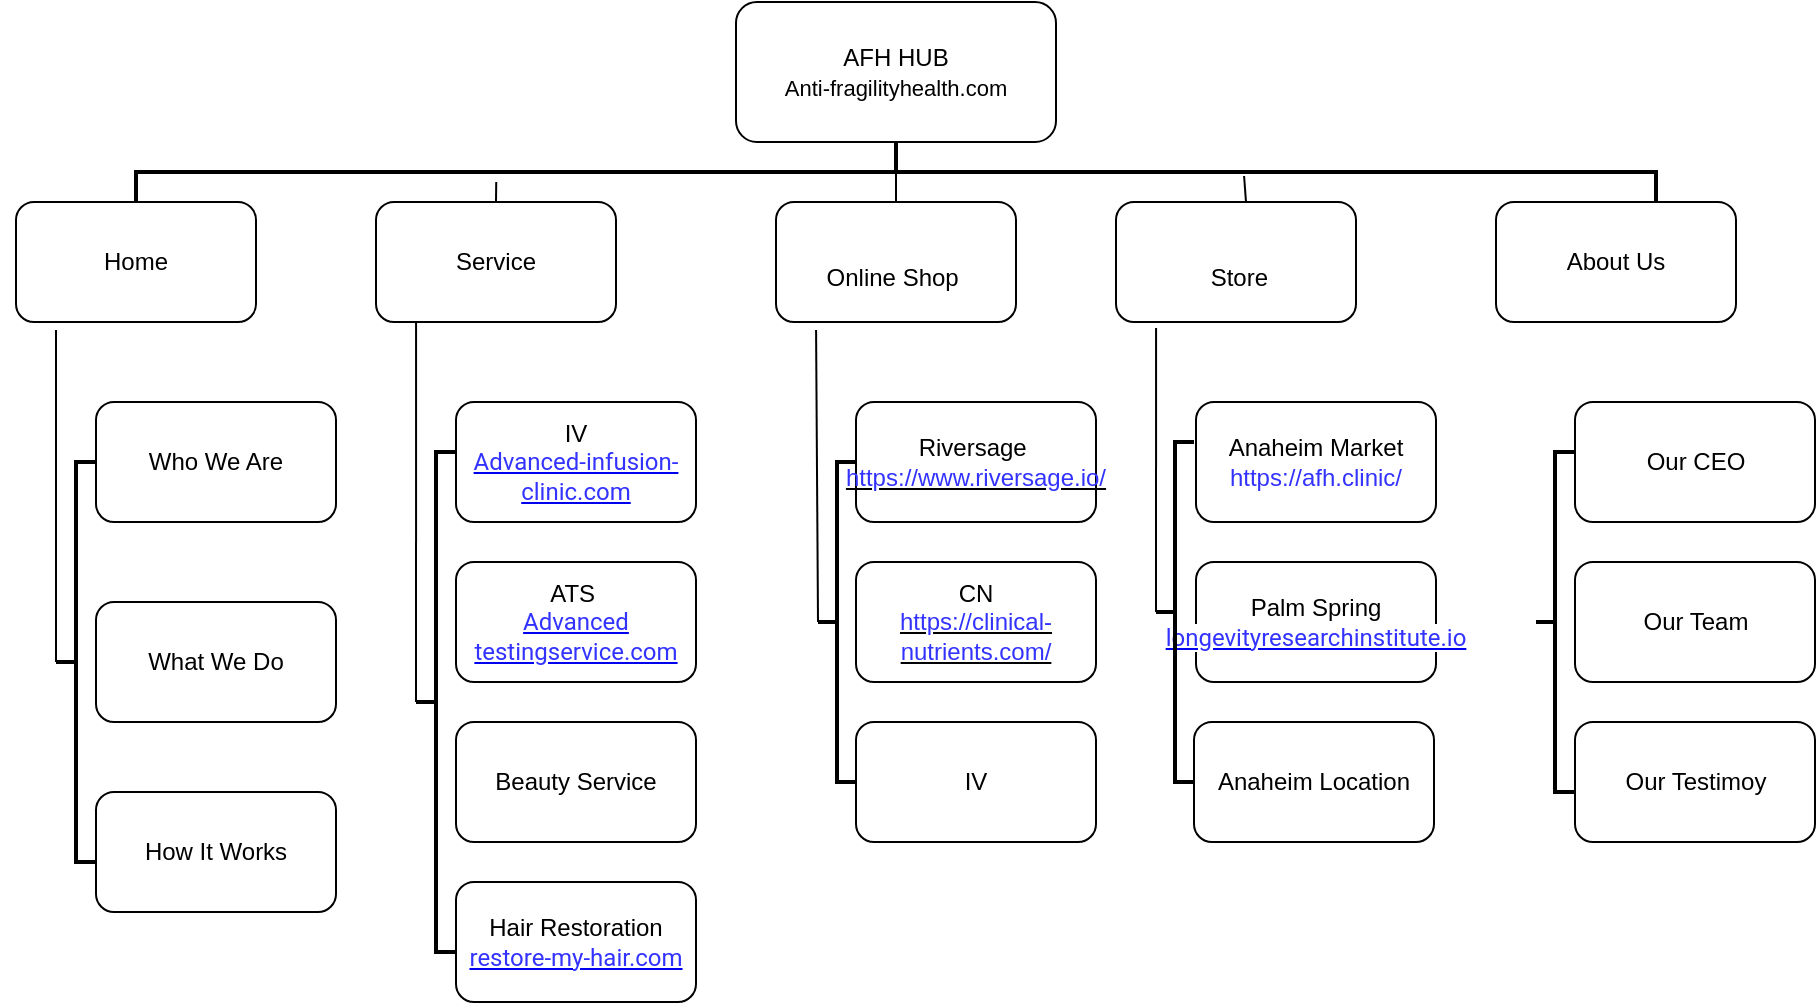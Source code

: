 <mxfile version="14.6.11" type="github">
  <diagram id="C5RBs43oDa-KdzZeNtuy" name="Page-1">
    <mxGraphModel dx="2194" dy="803" grid="1" gridSize="10" guides="1" tooltips="1" connect="1" arrows="1" fold="1" page="1" pageScale="1" pageWidth="827" pageHeight="1169" math="0" shadow="0">
      <root>
        <mxCell id="WIyWlLk6GJQsqaUBKTNV-0" />
        <mxCell id="WIyWlLk6GJQsqaUBKTNV-1" parent="WIyWlLk6GJQsqaUBKTNV-0" />
        <mxCell id="2_5G1RBdNr4jpk5tRKrd-11" value="AFH HUB&lt;br&gt;&lt;span id=&quot;docs-internal-guid-4b5474ac-7fff-267b-f1c0-4c2fcc6487ea&quot;&gt;&lt;span style=&quot;font-family: &amp;#34;arial&amp;#34; ; background-color: transparent ; vertical-align: baseline&quot;&gt;&lt;font style=&quot;font-size: 11px&quot;&gt;Anti-fragilityhealth.com&lt;/font&gt;&lt;/span&gt;&lt;/span&gt;" style="rounded=1;whiteSpace=wrap;html=1;" parent="WIyWlLk6GJQsqaUBKTNV-1" vertex="1">
          <mxGeometry x="170" y="50" width="160" height="70" as="geometry" />
        </mxCell>
        <mxCell id="2_5G1RBdNr4jpk5tRKrd-38" style="edgeStyle=orthogonalEdgeStyle;rounded=0;orthogonalLoop=1;jettySize=auto;html=1;exitX=0;exitY=0.25;exitDx=0;exitDy=0;" parent="WIyWlLk6GJQsqaUBKTNV-1" source="2_5G1RBdNr4jpk5tRKrd-12" edge="1">
          <mxGeometry relative="1" as="geometry">
            <mxPoint x="-180" y="170" as="targetPoint" />
          </mxGeometry>
        </mxCell>
        <mxCell id="2_5G1RBdNr4jpk5tRKrd-12" value="Home" style="rounded=1;whiteSpace=wrap;html=1;" parent="WIyWlLk6GJQsqaUBKTNV-1" vertex="1">
          <mxGeometry x="-190" y="150" width="120" height="60" as="geometry" />
        </mxCell>
        <mxCell id="2_5G1RBdNr4jpk5tRKrd-13" value="Service" style="rounded=1;whiteSpace=wrap;html=1;" parent="WIyWlLk6GJQsqaUBKTNV-1" vertex="1">
          <mxGeometry x="-10" y="150" width="120" height="60" as="geometry" />
        </mxCell>
        <mxCell id="2_5G1RBdNr4jpk5tRKrd-16" value="IV&lt;br&gt;&lt;span id=&quot;docs-internal-guid-74093519-7fff-6f13-1623-3f1fcdc550e6&quot;&gt;&lt;a href=&quot;http://advanced-infusion-clinic.com&quot;&gt;&lt;span style=&quot;font-family: &amp;#34;roboto&amp;#34; , sans-serif ; background-color: rgb(255 , 255 , 255) ; vertical-align: baseline&quot;&gt;&lt;font style=&quot;font-size: 12px&quot; color=&quot;#3333ff&quot;&gt;Advanced-infusion-clinic.com&lt;/font&gt;&lt;/span&gt;&lt;/a&gt;&lt;/span&gt;" style="rounded=1;whiteSpace=wrap;html=1;" parent="WIyWlLk6GJQsqaUBKTNV-1" vertex="1">
          <mxGeometry x="30" y="250" width="120" height="60" as="geometry" />
        </mxCell>
        <mxCell id="2_5G1RBdNr4jpk5tRKrd-19" value="ATS&amp;nbsp;&lt;br&gt;&lt;span id=&quot;docs-internal-guid-89b53afa-7fff-94f8-546f-cf0940425132&quot;&gt;&lt;a href=&quot;http://advancedtestingservice.com&quot;&gt;&lt;span style=&quot;font-family: &amp;#34;roboto&amp;#34; , sans-serif ; background-color: rgb(255 , 255 , 255) ; vertical-align: baseline&quot;&gt;&lt;font color=&quot;#3333ff&quot;&gt;Advanced&lt;br&gt;testingservice.com&lt;/font&gt;&lt;/span&gt;&lt;/a&gt;&lt;/span&gt;" style="rounded=1;whiteSpace=wrap;html=1;" parent="WIyWlLk6GJQsqaUBKTNV-1" vertex="1">
          <mxGeometry x="30" y="330" width="120" height="60" as="geometry" />
        </mxCell>
        <mxCell id="2_5G1RBdNr4jpk5tRKrd-20" value="Beauty Service" style="rounded=1;whiteSpace=wrap;html=1;" parent="WIyWlLk6GJQsqaUBKTNV-1" vertex="1">
          <mxGeometry x="30" y="410" width="120" height="60" as="geometry" />
        </mxCell>
        <mxCell id="2_5G1RBdNr4jpk5tRKrd-22" value="Hair Restoration&lt;br&gt;&lt;span id=&quot;docs-internal-guid-0307a542-7fff-520b-4e99-ed72c797a7f6&quot;&gt;&lt;a href=&quot;https://domains.google.com/registrar/restore-my-hair.com?utm_medium=cpc&amp;amp;utm_source=google&amp;amp;authuser=2&amp;amp;_ga=2.26.84802020.162-1324031469.16&quot;&gt;&lt;span style=&quot;font-family: &amp;#34;roboto&amp;#34; , sans-serif ; background-color: rgb(255 , 255 , 255) ; vertical-align: baseline&quot;&gt;&lt;font color=&quot;#3333ff&quot; style=&quot;font-size: 12px&quot;&gt;restore-my-hair.com&lt;/font&gt;&lt;/span&gt;&lt;/a&gt;&lt;/span&gt;" style="rounded=1;whiteSpace=wrap;html=1;" parent="WIyWlLk6GJQsqaUBKTNV-1" vertex="1">
          <mxGeometry x="30" y="490" width="120" height="60" as="geometry" />
        </mxCell>
        <mxCell id="2_5G1RBdNr4jpk5tRKrd-27" value="" style="strokeWidth=2;html=1;shape=mxgraph.flowchart.annotation_2;align=left;labelPosition=right;pointerEvents=1;" parent="WIyWlLk6GJQsqaUBKTNV-1" vertex="1">
          <mxGeometry x="10" y="275" width="20" height="250" as="geometry" />
        </mxCell>
        <mxCell id="2_5G1RBdNr4jpk5tRKrd-28" value="" style="endArrow=none;html=1;entryX=0.167;entryY=1;entryDx=0;entryDy=0;entryPerimeter=0;" parent="WIyWlLk6GJQsqaUBKTNV-1" target="2_5G1RBdNr4jpk5tRKrd-13" edge="1">
          <mxGeometry width="50" height="50" relative="1" as="geometry">
            <mxPoint x="10" y="400" as="sourcePoint" />
            <mxPoint x="-20" y="320" as="targetPoint" />
          </mxGeometry>
        </mxCell>
        <mxCell id="2_5G1RBdNr4jpk5tRKrd-29" value="&lt;br&gt;&amp;nbsp;Store" style="rounded=1;whiteSpace=wrap;html=1;" parent="WIyWlLk6GJQsqaUBKTNV-1" vertex="1">
          <mxGeometry x="360" y="150" width="120" height="60" as="geometry" />
        </mxCell>
        <mxCell id="2_5G1RBdNr4jpk5tRKrd-32" value="Anaheim Market&lt;br&gt;&lt;font color=&quot;#3333ff&quot;&gt;https://afh.clinic/&lt;/font&gt;" style="rounded=1;whiteSpace=wrap;html=1;" parent="WIyWlLk6GJQsqaUBKTNV-1" vertex="1">
          <mxGeometry x="400" y="250" width="120" height="60" as="geometry" />
        </mxCell>
        <mxCell id="2_5G1RBdNr4jpk5tRKrd-33" value="Palm Spring&lt;br&gt;&lt;span id=&quot;docs-internal-guid-2a22f718-7fff-b598-e769-77fea1e44419&quot;&gt;&lt;a href=&quot;https://domains.google.com/registrar/longevityresearchinstitute.io?utm_medium=cpc&amp;amp;utm_source=google&amp;amp;authuser=2&amp;amp;_ga=2.26.84802020.162-1324031469.16&quot;&gt;&lt;span style=&quot;font-family: &amp;#34;roboto&amp;#34; , sans-serif ; background-color: rgb(255 , 255 , 255) ; vertical-align: baseline&quot;&gt;&lt;font style=&quot;font-size: 12px&quot; color=&quot;#3333ff&quot;&gt;longevityresearchinstitute.io&lt;/font&gt;&lt;/span&gt;&lt;/a&gt;&lt;/span&gt;" style="rounded=1;whiteSpace=wrap;html=1;" parent="WIyWlLk6GJQsqaUBKTNV-1" vertex="1">
          <mxGeometry x="400" y="330" width="120" height="60" as="geometry" />
        </mxCell>
        <mxCell id="2_5G1RBdNr4jpk5tRKrd-34" value="" style="strokeWidth=2;html=1;shape=mxgraph.flowchart.annotation_2;align=left;labelPosition=right;pointerEvents=1;" parent="WIyWlLk6GJQsqaUBKTNV-1" vertex="1">
          <mxGeometry x="380" y="270" width="19" height="170" as="geometry" />
        </mxCell>
        <mxCell id="2_5G1RBdNr4jpk5tRKrd-35" value="" style="endArrow=none;html=1;entryX=0.167;entryY=1.05;entryDx=0;entryDy=0;entryPerimeter=0;exitX=0;exitY=0.5;exitDx=0;exitDy=0;exitPerimeter=0;" parent="WIyWlLk6GJQsqaUBKTNV-1" source="2_5G1RBdNr4jpk5tRKrd-34" target="2_5G1RBdNr4jpk5tRKrd-29" edge="1">
          <mxGeometry width="50" height="50" relative="1" as="geometry">
            <mxPoint x="380" y="390" as="sourcePoint" />
            <mxPoint x="560" y="290" as="targetPoint" />
          </mxGeometry>
        </mxCell>
        <mxCell id="2_5G1RBdNr4jpk5tRKrd-36" value="About Us" style="rounded=1;whiteSpace=wrap;html=1;" parent="WIyWlLk6GJQsqaUBKTNV-1" vertex="1">
          <mxGeometry x="550" y="150" width="120" height="60" as="geometry" />
        </mxCell>
        <mxCell id="2_5G1RBdNr4jpk5tRKrd-39" value="" style="strokeWidth=2;html=1;shape=mxgraph.flowchart.annotation_2;align=left;labelPosition=right;pointerEvents=1;direction=south;" parent="WIyWlLk6GJQsqaUBKTNV-1" vertex="1">
          <mxGeometry x="-130" y="120" width="760" height="30" as="geometry" />
        </mxCell>
        <mxCell id="2_5G1RBdNr4jpk5tRKrd-40" value="Anaheim Location" style="rounded=1;whiteSpace=wrap;html=1;" parent="WIyWlLk6GJQsqaUBKTNV-1" vertex="1">
          <mxGeometry x="399" y="410" width="120" height="60" as="geometry" />
        </mxCell>
        <mxCell id="2_5G1RBdNr4jpk5tRKrd-42" value="Our Team" style="rounded=1;whiteSpace=wrap;html=1;" parent="WIyWlLk6GJQsqaUBKTNV-1" vertex="1">
          <mxGeometry x="589.5" y="330" width="120" height="60" as="geometry" />
        </mxCell>
        <mxCell id="2_5G1RBdNr4jpk5tRKrd-46" value="" style="endArrow=none;html=1;exitX=0.567;exitY=0.271;exitDx=0;exitDy=0;exitPerimeter=0;" parent="WIyWlLk6GJQsqaUBKTNV-1" source="2_5G1RBdNr4jpk5tRKrd-39" edge="1">
          <mxGeometry width="50" height="50" relative="1" as="geometry">
            <mxPoint x="410" y="140" as="sourcePoint" />
            <mxPoint x="425" y="150" as="targetPoint" />
          </mxGeometry>
        </mxCell>
        <mxCell id="eybrf7wEPWAlFwgvIAz7-0" value="Who We Are" style="rounded=1;whiteSpace=wrap;html=1;" parent="WIyWlLk6GJQsqaUBKTNV-1" vertex="1">
          <mxGeometry x="-150" y="250" width="120" height="60" as="geometry" />
        </mxCell>
        <mxCell id="eybrf7wEPWAlFwgvIAz7-1" value="What We Do" style="rounded=1;whiteSpace=wrap;html=1;" parent="WIyWlLk6GJQsqaUBKTNV-1" vertex="1">
          <mxGeometry x="-150" y="350" width="120" height="60" as="geometry" />
        </mxCell>
        <mxCell id="eybrf7wEPWAlFwgvIAz7-2" value="How It Works" style="rounded=1;whiteSpace=wrap;html=1;" parent="WIyWlLk6GJQsqaUBKTNV-1" vertex="1">
          <mxGeometry x="-150" y="445" width="120" height="60" as="geometry" />
        </mxCell>
        <mxCell id="eybrf7wEPWAlFwgvIAz7-3" value="" style="strokeWidth=2;html=1;shape=mxgraph.flowchart.annotation_2;align=left;labelPosition=right;pointerEvents=1;" parent="WIyWlLk6GJQsqaUBKTNV-1" vertex="1">
          <mxGeometry x="-170" y="280" width="20" height="200" as="geometry" />
        </mxCell>
        <mxCell id="eybrf7wEPWAlFwgvIAz7-4" value="" style="endArrow=none;html=1;entryX=0;entryY=0.5;entryDx=0;entryDy=0;entryPerimeter=0;" parent="WIyWlLk6GJQsqaUBKTNV-1" target="eybrf7wEPWAlFwgvIAz7-3" edge="1">
          <mxGeometry width="50" height="50" relative="1" as="geometry">
            <mxPoint x="-170" y="214" as="sourcePoint" />
            <mxPoint x="430" y="480" as="targetPoint" />
          </mxGeometry>
        </mxCell>
        <mxCell id="4FXeKabMu8YR7UyonSlw-0" value="Our CEO" style="rounded=1;whiteSpace=wrap;html=1;" vertex="1" parent="WIyWlLk6GJQsqaUBKTNV-1">
          <mxGeometry x="589.5" y="250" width="120" height="60" as="geometry" />
        </mxCell>
        <mxCell id="4FXeKabMu8YR7UyonSlw-3" value="Our Testimoy" style="rounded=1;whiteSpace=wrap;html=1;" vertex="1" parent="WIyWlLk6GJQsqaUBKTNV-1">
          <mxGeometry x="589.5" y="410" width="120" height="60" as="geometry" />
        </mxCell>
        <mxCell id="4FXeKabMu8YR7UyonSlw-4" value="&lt;br&gt;Online Shop&amp;nbsp;" style="rounded=1;whiteSpace=wrap;html=1;" vertex="1" parent="WIyWlLk6GJQsqaUBKTNV-1">
          <mxGeometry x="190" y="150" width="120" height="60" as="geometry" />
        </mxCell>
        <mxCell id="4FXeKabMu8YR7UyonSlw-6" value="" style="endArrow=none;html=1;exitX=0.367;exitY=0.5;exitDx=0;exitDy=0;exitPerimeter=0;entryX=0.5;entryY=0;entryDx=0;entryDy=0;" edge="1" parent="WIyWlLk6GJQsqaUBKTNV-1" source="2_5G1RBdNr4jpk5tRKrd-39" target="4FXeKabMu8YR7UyonSlw-4">
          <mxGeometry width="50" height="50" relative="1" as="geometry">
            <mxPoint x="370" y="430" as="sourcePoint" />
            <mxPoint x="420" y="380" as="targetPoint" />
          </mxGeometry>
        </mxCell>
        <mxCell id="4FXeKabMu8YR7UyonSlw-7" value="" style="endArrow=none;html=1;exitX=0.667;exitY=0.763;exitDx=0;exitDy=0;exitPerimeter=0;" edge="1" parent="WIyWlLk6GJQsqaUBKTNV-1" source="2_5G1RBdNr4jpk5tRKrd-39">
          <mxGeometry width="50" height="50" relative="1" as="geometry">
            <mxPoint x="370" y="430" as="sourcePoint" />
            <mxPoint x="50" y="150" as="targetPoint" />
          </mxGeometry>
        </mxCell>
        <mxCell id="4FXeKabMu8YR7UyonSlw-8" value="Riversage&amp;nbsp;&lt;br&gt;&lt;u&gt;&lt;font color=&quot;#3333ff&quot;&gt;https://www.riversage.io/&lt;/font&gt;&lt;/u&gt;" style="rounded=1;whiteSpace=wrap;html=1;" vertex="1" parent="WIyWlLk6GJQsqaUBKTNV-1">
          <mxGeometry x="230" y="250" width="120" height="60" as="geometry" />
        </mxCell>
        <mxCell id="4FXeKabMu8YR7UyonSlw-9" value="CN&lt;br&gt;&lt;u&gt;&lt;font color=&quot;#3333ff&quot;&gt;https://clinical-nutrients.com/&lt;/font&gt;&lt;/u&gt;" style="rounded=1;whiteSpace=wrap;html=1;" vertex="1" parent="WIyWlLk6GJQsqaUBKTNV-1">
          <mxGeometry x="230" y="330" width="120" height="60" as="geometry" />
        </mxCell>
        <mxCell id="4FXeKabMu8YR7UyonSlw-10" value="IV" style="rounded=1;whiteSpace=wrap;html=1;" vertex="1" parent="WIyWlLk6GJQsqaUBKTNV-1">
          <mxGeometry x="230" y="410" width="120" height="60" as="geometry" />
        </mxCell>
        <mxCell id="4FXeKabMu8YR7UyonSlw-12" value="" style="strokeWidth=2;html=1;shape=mxgraph.flowchart.annotation_2;align=left;labelPosition=right;pointerEvents=1;" vertex="1" parent="WIyWlLk6GJQsqaUBKTNV-1">
          <mxGeometry x="211" y="280" width="19" height="160" as="geometry" />
        </mxCell>
        <mxCell id="4FXeKabMu8YR7UyonSlw-13" value="" style="endArrow=none;html=1;exitX=0;exitY=0.5;exitDx=0;exitDy=0;exitPerimeter=0;entryX=0.167;entryY=1.067;entryDx=0;entryDy=0;entryPerimeter=0;" edge="1" parent="WIyWlLk6GJQsqaUBKTNV-1" source="4FXeKabMu8YR7UyonSlw-12" target="4FXeKabMu8YR7UyonSlw-4">
          <mxGeometry width="50" height="50" relative="1" as="geometry">
            <mxPoint x="370" y="430" as="sourcePoint" />
            <mxPoint x="420" y="380" as="targetPoint" />
          </mxGeometry>
        </mxCell>
        <mxCell id="4FXeKabMu8YR7UyonSlw-14" value="" style="strokeWidth=2;html=1;shape=mxgraph.flowchart.annotation_2;align=left;labelPosition=right;pointerEvents=1;" vertex="1" parent="WIyWlLk6GJQsqaUBKTNV-1">
          <mxGeometry x="570" y="275" width="19" height="170" as="geometry" />
        </mxCell>
      </root>
    </mxGraphModel>
  </diagram>
</mxfile>
